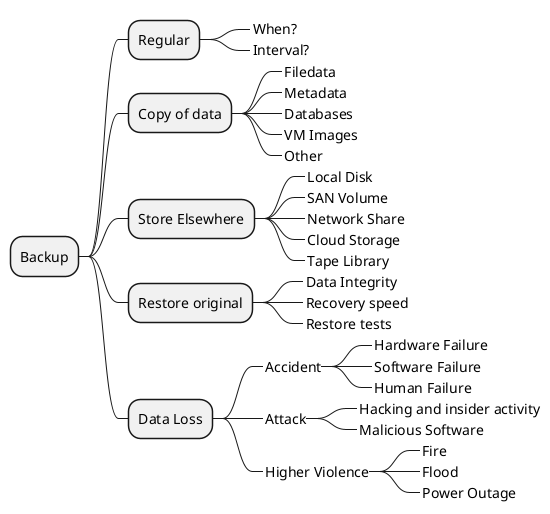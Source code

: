 @startmindmap
+ Backup
++ Regular
+++_ When?
+++_ Interval?
++ Copy of data
+++_ Filedata
+++_ Metadata
+++_ Databases
+++_ VM Images
+++_ Other
++ Store Elsewhere
+++_ Local Disk
+++_ SAN Volume
+++_ Network Share
+++_ Cloud Storage
+++_ Tape Library
++ Restore original
+++_ Data Integrity
+++_ Recovery speed
+++_ Restore tests
++ Data Loss
+++_ Accident
++++_ Hardware Failure
++++_ Software Failure
++++_ Human Failure
+++_ Attack
++++_ Hacking and insider activity
++++_ Malicious Software
+++_ Higher Violence
++++_ Fire
++++_ Flood
++++_ Power Outage
@endmindmap
